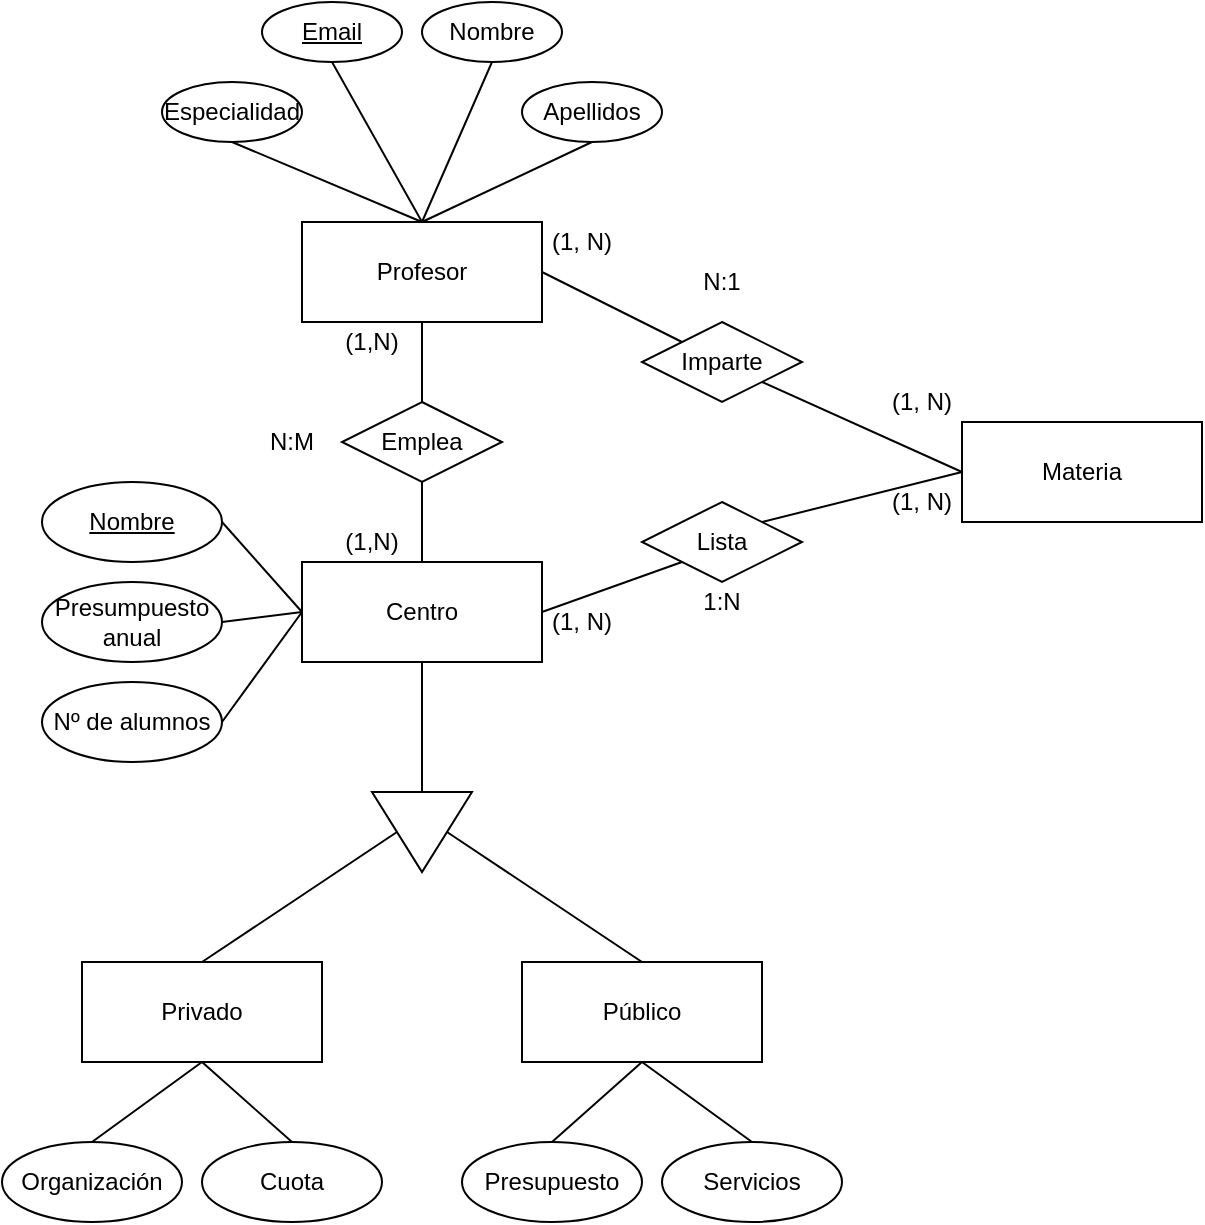 <mxfile version="14.5.1" type="device"><diagram id="5XHwGcnwa1qaDurB3uj6" name="Página-1"><mxGraphModel dx="1551" dy="2320" grid="1" gridSize="10" guides="1" tooltips="1" connect="1" arrows="1" fold="1" page="1" pageScale="1" pageWidth="827" pageHeight="1169" math="0" shadow="0"><root><mxCell id="0"/><mxCell id="1" parent="0"/><mxCell id="vbvOiNhWkIyAmy64kVrp-1" value="Centro" style="rounded=0;whiteSpace=wrap;html=1;" parent="1" vertex="1"><mxGeometry x="270" y="-520" width="120" height="50" as="geometry"/></mxCell><mxCell id="vbvOiNhWkIyAmy64kVrp-2" value="Profesor" style="rounded=0;whiteSpace=wrap;html=1;" parent="1" vertex="1"><mxGeometry x="270" y="-690" width="120" height="50" as="geometry"/></mxCell><mxCell id="vbvOiNhWkIyAmy64kVrp-3" value="Privado" style="rounded=0;whiteSpace=wrap;html=1;" parent="1" vertex="1"><mxGeometry x="160" y="-320" width="120" height="50" as="geometry"/></mxCell><mxCell id="vbvOiNhWkIyAmy64kVrp-4" value="Público" style="rounded=0;whiteSpace=wrap;html=1;" parent="1" vertex="1"><mxGeometry x="380" y="-320" width="120" height="50" as="geometry"/></mxCell><mxCell id="vbvOiNhWkIyAmy64kVrp-5" value="" style="triangle;whiteSpace=wrap;html=1;rotation=90;" parent="1" vertex="1"><mxGeometry x="310" y="-410" width="40" height="50" as="geometry"/></mxCell><mxCell id="vbvOiNhWkIyAmy64kVrp-6" value="" style="endArrow=none;html=1;entryX=0.5;entryY=1;entryDx=0;entryDy=0;exitX=0;exitY=0.5;exitDx=0;exitDy=0;" parent="1" source="vbvOiNhWkIyAmy64kVrp-5" target="vbvOiNhWkIyAmy64kVrp-1" edge="1"><mxGeometry width="50" height="50" relative="1" as="geometry"><mxPoint x="240" y="-410" as="sourcePoint"/><mxPoint x="290" y="-460" as="targetPoint"/></mxGeometry></mxCell><mxCell id="vbvOiNhWkIyAmy64kVrp-7" value="" style="endArrow=none;html=1;entryX=0.5;entryY=1;entryDx=0;entryDy=0;exitX=0.5;exitY=0;exitDx=0;exitDy=0;" parent="1" source="vbvOiNhWkIyAmy64kVrp-3" target="vbvOiNhWkIyAmy64kVrp-5" edge="1"><mxGeometry width="50" height="50" relative="1" as="geometry"><mxPoint x="340" y="-425" as="sourcePoint"/><mxPoint x="340" y="-460" as="targetPoint"/></mxGeometry></mxCell><mxCell id="vbvOiNhWkIyAmy64kVrp-8" value="" style="endArrow=none;html=1;entryX=0.5;entryY=0;entryDx=0;entryDy=0;exitX=0.5;exitY=0;exitDx=0;exitDy=0;" parent="1" source="vbvOiNhWkIyAmy64kVrp-4" target="vbvOiNhWkIyAmy64kVrp-5" edge="1"><mxGeometry width="50" height="50" relative="1" as="geometry"><mxPoint x="230" y="-380" as="sourcePoint"/><mxPoint x="327.5" y="-405" as="targetPoint"/></mxGeometry></mxCell><mxCell id="vbvOiNhWkIyAmy64kVrp-9" value="Emplea" style="rhombus;whiteSpace=wrap;html=1;" parent="1" vertex="1"><mxGeometry x="290" y="-600" width="80" height="40" as="geometry"/></mxCell><mxCell id="vbvOiNhWkIyAmy64kVrp-10" value="Imparte" style="rhombus;whiteSpace=wrap;html=1;" parent="1" vertex="1"><mxGeometry x="440" y="-640" width="80" height="40" as="geometry"/></mxCell><mxCell id="vbvOiNhWkIyAmy64kVrp-11" value="Materia" style="rounded=0;whiteSpace=wrap;html=1;" parent="1" vertex="1"><mxGeometry x="600" y="-590" width="120" height="50" as="geometry"/></mxCell><mxCell id="vbvOiNhWkIyAmy64kVrp-12" value="Nombre" style="ellipse;whiteSpace=wrap;html=1;" parent="1" vertex="1"><mxGeometry x="330" y="-800" width="70" height="30" as="geometry"/></mxCell><mxCell id="vbvOiNhWkIyAmy64kVrp-13" value="Apellidos" style="ellipse;whiteSpace=wrap;html=1;" parent="1" vertex="1"><mxGeometry x="380" y="-760" width="70" height="30" as="geometry"/></mxCell><mxCell id="vbvOiNhWkIyAmy64kVrp-14" value="N:M" style="text;html=1;strokeColor=none;fillColor=none;align=center;verticalAlign=middle;whiteSpace=wrap;rounded=0;" parent="1" vertex="1"><mxGeometry x="245" y="-590" width="40" height="20" as="geometry"/></mxCell><mxCell id="vbvOiNhWkIyAmy64kVrp-15" value="&lt;u&gt;Email&lt;/u&gt;" style="ellipse;whiteSpace=wrap;html=1;" parent="1" vertex="1"><mxGeometry x="250" y="-800" width="70" height="30" as="geometry"/></mxCell><mxCell id="vbvOiNhWkIyAmy64kVrp-16" value="Especialidad" style="ellipse;whiteSpace=wrap;html=1;" parent="1" vertex="1"><mxGeometry x="200" y="-760" width="70" height="30" as="geometry"/></mxCell><mxCell id="vbvOiNhWkIyAmy64kVrp-17" value="&lt;u&gt;Nombre&lt;/u&gt;" style="ellipse;whiteSpace=wrap;html=1;" parent="1" vertex="1"><mxGeometry x="140" y="-560" width="90" height="40" as="geometry"/></mxCell><mxCell id="vbvOiNhWkIyAmy64kVrp-18" value="Lista" style="rhombus;whiteSpace=wrap;html=1;" parent="1" vertex="1"><mxGeometry x="440" y="-550" width="80" height="40" as="geometry"/></mxCell><mxCell id="vbvOiNhWkIyAmy64kVrp-19" value="Presumpuesto anual" style="ellipse;whiteSpace=wrap;html=1;" parent="1" vertex="1"><mxGeometry x="140" y="-510" width="90" height="40" as="geometry"/></mxCell><mxCell id="vbvOiNhWkIyAmy64kVrp-20" value="Nº de alumnos" style="ellipse;whiteSpace=wrap;html=1;" parent="1" vertex="1"><mxGeometry x="140" y="-460" width="90" height="40" as="geometry"/></mxCell><mxCell id="vbvOiNhWkIyAmy64kVrp-21" value="Presupuesto" style="ellipse;whiteSpace=wrap;html=1;" parent="1" vertex="1"><mxGeometry x="350" y="-230" width="90" height="40" as="geometry"/></mxCell><mxCell id="vbvOiNhWkIyAmy64kVrp-22" value="Servicios" style="ellipse;whiteSpace=wrap;html=1;" parent="1" vertex="1"><mxGeometry x="450" y="-230" width="90" height="40" as="geometry"/></mxCell><mxCell id="vbvOiNhWkIyAmy64kVrp-23" value="Organización" style="ellipse;whiteSpace=wrap;html=1;" parent="1" vertex="1"><mxGeometry x="120" y="-230" width="90" height="40" as="geometry"/></mxCell><mxCell id="vbvOiNhWkIyAmy64kVrp-24" value="Cuota" style="ellipse;whiteSpace=wrap;html=1;" parent="1" vertex="1"><mxGeometry x="220" y="-230" width="90" height="40" as="geometry"/></mxCell><mxCell id="vbvOiNhWkIyAmy64kVrp-25" value="" style="endArrow=none;html=1;entryX=0.5;entryY=1;entryDx=0;entryDy=0;exitX=0.5;exitY=0;exitDx=0;exitDy=0;" parent="1" source="vbvOiNhWkIyAmy64kVrp-2" target="vbvOiNhWkIyAmy64kVrp-16" edge="1"><mxGeometry width="50" height="50" relative="1" as="geometry"><mxPoint x="200" y="-670" as="sourcePoint"/><mxPoint x="250" y="-720" as="targetPoint"/></mxGeometry></mxCell><mxCell id="vbvOiNhWkIyAmy64kVrp-26" value="" style="endArrow=none;html=1;entryX=0.5;entryY=1;entryDx=0;entryDy=0;exitX=0.5;exitY=0;exitDx=0;exitDy=0;" parent="1" source="vbvOiNhWkIyAmy64kVrp-2" target="vbvOiNhWkIyAmy64kVrp-15" edge="1"><mxGeometry width="50" height="50" relative="1" as="geometry"><mxPoint x="340" y="-680" as="sourcePoint"/><mxPoint x="245" y="-720" as="targetPoint"/></mxGeometry></mxCell><mxCell id="vbvOiNhWkIyAmy64kVrp-27" value="" style="endArrow=none;html=1;entryX=0.5;entryY=0;entryDx=0;entryDy=0;exitX=0.5;exitY=1;exitDx=0;exitDy=0;" parent="1" source="vbvOiNhWkIyAmy64kVrp-12" target="vbvOiNhWkIyAmy64kVrp-2" edge="1"><mxGeometry width="50" height="50" relative="1" as="geometry"><mxPoint x="350" y="-670" as="sourcePoint"/><mxPoint x="255" y="-710" as="targetPoint"/></mxGeometry></mxCell><mxCell id="vbvOiNhWkIyAmy64kVrp-28" value="" style="endArrow=none;html=1;entryX=0.5;entryY=0;entryDx=0;entryDy=0;exitX=0.5;exitY=1;exitDx=0;exitDy=0;" parent="1" source="vbvOiNhWkIyAmy64kVrp-13" target="vbvOiNhWkIyAmy64kVrp-2" edge="1"><mxGeometry width="50" height="50" relative="1" as="geometry"><mxPoint x="360" y="-660" as="sourcePoint"/><mxPoint x="265" y="-700" as="targetPoint"/></mxGeometry></mxCell><mxCell id="vbvOiNhWkIyAmy64kVrp-29" value="" style="endArrow=none;html=1;entryX=0.5;entryY=0;entryDx=0;entryDy=0;exitX=0.5;exitY=1;exitDx=0;exitDy=0;" parent="1" source="vbvOiNhWkIyAmy64kVrp-2" target="vbvOiNhWkIyAmy64kVrp-9" edge="1"><mxGeometry width="50" height="50" relative="1" as="geometry"><mxPoint x="370" y="-650" as="sourcePoint"/><mxPoint x="275" y="-690" as="targetPoint"/></mxGeometry></mxCell><mxCell id="vbvOiNhWkIyAmy64kVrp-30" value="" style="endArrow=none;html=1;entryX=0.5;entryY=1;entryDx=0;entryDy=0;exitX=0.5;exitY=0;exitDx=0;exitDy=0;" parent="1" source="vbvOiNhWkIyAmy64kVrp-1" target="vbvOiNhWkIyAmy64kVrp-9" edge="1"><mxGeometry width="50" height="50" relative="1" as="geometry"><mxPoint x="340" y="-630" as="sourcePoint"/><mxPoint x="340" y="-590" as="targetPoint"/></mxGeometry></mxCell><mxCell id="vbvOiNhWkIyAmy64kVrp-31" value="" style="endArrow=none;html=1;entryX=0;entryY=0.5;entryDx=0;entryDy=0;exitX=1;exitY=0.5;exitDx=0;exitDy=0;" parent="1" source="vbvOiNhWkIyAmy64kVrp-20" target="vbvOiNhWkIyAmy64kVrp-1" edge="1"><mxGeometry width="50" height="50" relative="1" as="geometry"><mxPoint x="340" y="-510" as="sourcePoint"/><mxPoint x="340" y="-550" as="targetPoint"/></mxGeometry></mxCell><mxCell id="vbvOiNhWkIyAmy64kVrp-32" value="" style="endArrow=none;html=1;entryX=1;entryY=0.5;entryDx=0;entryDy=0;exitX=0;exitY=0.5;exitDx=0;exitDy=0;" parent="1" source="vbvOiNhWkIyAmy64kVrp-1" target="vbvOiNhWkIyAmy64kVrp-19" edge="1"><mxGeometry width="50" height="50" relative="1" as="geometry"><mxPoint x="350" y="-500" as="sourcePoint"/><mxPoint x="350" y="-540" as="targetPoint"/></mxGeometry></mxCell><mxCell id="vbvOiNhWkIyAmy64kVrp-33" value="" style="endArrow=none;html=1;entryX=1;entryY=0.5;entryDx=0;entryDy=0;exitX=0;exitY=0.5;exitDx=0;exitDy=0;" parent="1" source="vbvOiNhWkIyAmy64kVrp-1" target="vbvOiNhWkIyAmy64kVrp-17" edge="1"><mxGeometry width="50" height="50" relative="1" as="geometry"><mxPoint x="280" y="-485" as="sourcePoint"/><mxPoint x="240" y="-480" as="targetPoint"/></mxGeometry></mxCell><mxCell id="vbvOiNhWkIyAmy64kVrp-34" value="" style="endArrow=none;html=1;entryX=0.5;entryY=1;entryDx=0;entryDy=0;exitX=0.5;exitY=0;exitDx=0;exitDy=0;" parent="1" source="vbvOiNhWkIyAmy64kVrp-23" target="vbvOiNhWkIyAmy64kVrp-3" edge="1"><mxGeometry width="50" height="50" relative="1" as="geometry"><mxPoint x="280" y="-415" as="sourcePoint"/><mxPoint x="240" y="-460" as="targetPoint"/></mxGeometry></mxCell><mxCell id="vbvOiNhWkIyAmy64kVrp-35" value="" style="endArrow=none;html=1;entryX=0.5;entryY=1;entryDx=0;entryDy=0;exitX=0.5;exitY=0;exitDx=0;exitDy=0;" parent="1" source="vbvOiNhWkIyAmy64kVrp-24" target="vbvOiNhWkIyAmy64kVrp-3" edge="1"><mxGeometry width="50" height="50" relative="1" as="geometry"><mxPoint x="175" y="-220" as="sourcePoint"/><mxPoint x="230" y="-260" as="targetPoint"/></mxGeometry></mxCell><mxCell id="vbvOiNhWkIyAmy64kVrp-36" value="" style="endArrow=none;html=1;entryX=0.5;entryY=1;entryDx=0;entryDy=0;exitX=0.5;exitY=0;exitDx=0;exitDy=0;" parent="1" source="vbvOiNhWkIyAmy64kVrp-21" target="vbvOiNhWkIyAmy64kVrp-4" edge="1"><mxGeometry width="50" height="50" relative="1" as="geometry"><mxPoint x="275" y="-220" as="sourcePoint"/><mxPoint x="230" y="-260" as="targetPoint"/></mxGeometry></mxCell><mxCell id="vbvOiNhWkIyAmy64kVrp-37" value="" style="endArrow=none;html=1;entryX=0.5;entryY=1;entryDx=0;entryDy=0;exitX=0.5;exitY=0;exitDx=0;exitDy=0;" parent="1" source="vbvOiNhWkIyAmy64kVrp-22" target="vbvOiNhWkIyAmy64kVrp-4" edge="1"><mxGeometry width="50" height="50" relative="1" as="geometry"><mxPoint x="405" y="-220" as="sourcePoint"/><mxPoint x="450" y="-260" as="targetPoint"/></mxGeometry></mxCell><mxCell id="vbvOiNhWkIyAmy64kVrp-38" value="" style="endArrow=none;html=1;entryX=1;entryY=0.5;entryDx=0;entryDy=0;exitX=0;exitY=1;exitDx=0;exitDy=0;" parent="1" source="vbvOiNhWkIyAmy64kVrp-18" target="vbvOiNhWkIyAmy64kVrp-1" edge="1"><mxGeometry width="50" height="50" relative="1" as="geometry"><mxPoint x="505" y="-290" as="sourcePoint"/><mxPoint x="450" y="-330" as="targetPoint"/></mxGeometry></mxCell><mxCell id="vbvOiNhWkIyAmy64kVrp-39" value="" style="endArrow=none;html=1;entryX=1;entryY=0.5;entryDx=0;entryDy=0;exitX=0;exitY=0;exitDx=0;exitDy=0;" parent="1" source="vbvOiNhWkIyAmy64kVrp-10" target="vbvOiNhWkIyAmy64kVrp-2" edge="1"><mxGeometry width="50" height="50" relative="1" as="geometry"><mxPoint x="450" y="-530" as="sourcePoint"/><mxPoint x="400" y="-485" as="targetPoint"/></mxGeometry></mxCell><mxCell id="vbvOiNhWkIyAmy64kVrp-40" value="" style="endArrow=none;html=1;entryX=0;entryY=0.5;entryDx=0;entryDy=0;exitX=1;exitY=1;exitDx=0;exitDy=0;" parent="1" source="vbvOiNhWkIyAmy64kVrp-10" target="vbvOiNhWkIyAmy64kVrp-11" edge="1"><mxGeometry width="50" height="50" relative="1" as="geometry"><mxPoint x="450" y="-610" as="sourcePoint"/><mxPoint x="400" y="-655" as="targetPoint"/></mxGeometry></mxCell><mxCell id="vbvOiNhWkIyAmy64kVrp-41" value="" style="endArrow=none;html=1;exitX=1;exitY=0;exitDx=0;exitDy=0;entryX=0;entryY=0.5;entryDx=0;entryDy=0;" parent="1" source="vbvOiNhWkIyAmy64kVrp-18" target="vbvOiNhWkIyAmy64kVrp-11" edge="1"><mxGeometry width="50" height="50" relative="1" as="geometry"><mxPoint x="460" y="-600" as="sourcePoint"/><mxPoint x="602" y="-480" as="targetPoint"/></mxGeometry></mxCell><mxCell id="vbvOiNhWkIyAmy64kVrp-42" value="(1,N)" style="text;html=1;strokeColor=none;fillColor=none;align=center;verticalAlign=middle;whiteSpace=wrap;rounded=0;" parent="1" vertex="1"><mxGeometry x="285" y="-540" width="40" height="20" as="geometry"/></mxCell><mxCell id="vbvOiNhWkIyAmy64kVrp-43" value="(1,N)" style="text;html=1;strokeColor=none;fillColor=none;align=center;verticalAlign=middle;whiteSpace=wrap;rounded=0;" parent="1" vertex="1"><mxGeometry x="285" y="-640" width="40" height="20" as="geometry"/></mxCell><mxCell id="vbvOiNhWkIyAmy64kVrp-44" value="N:1" style="text;html=1;strokeColor=none;fillColor=none;align=center;verticalAlign=middle;whiteSpace=wrap;rounded=0;" parent="1" vertex="1"><mxGeometry x="460" y="-670" width="40" height="20" as="geometry"/></mxCell><mxCell id="vbvOiNhWkIyAmy64kVrp-45" value="1:N" style="text;html=1;strokeColor=none;fillColor=none;align=center;verticalAlign=middle;whiteSpace=wrap;rounded=0;" parent="1" vertex="1"><mxGeometry x="460" y="-510" width="40" height="20" as="geometry"/></mxCell><mxCell id="vbvOiNhWkIyAmy64kVrp-46" value="(1, N)" style="text;html=1;strokeColor=none;fillColor=none;align=center;verticalAlign=middle;whiteSpace=wrap;rounded=0;" parent="1" vertex="1"><mxGeometry x="390" y="-500" width="40" height="20" as="geometry"/></mxCell><mxCell id="vbvOiNhWkIyAmy64kVrp-47" value="(1, N)" style="text;html=1;strokeColor=none;fillColor=none;align=center;verticalAlign=middle;whiteSpace=wrap;rounded=0;" parent="1" vertex="1"><mxGeometry x="560" y="-560" width="40" height="20" as="geometry"/></mxCell><mxCell id="vbvOiNhWkIyAmy64kVrp-48" value="(1, N)" style="text;html=1;strokeColor=none;fillColor=none;align=center;verticalAlign=middle;whiteSpace=wrap;rounded=0;" parent="1" vertex="1"><mxGeometry x="390" y="-690" width="40" height="20" as="geometry"/></mxCell><mxCell id="vbvOiNhWkIyAmy64kVrp-49" value="(1, N)" style="text;html=1;strokeColor=none;fillColor=none;align=center;verticalAlign=middle;whiteSpace=wrap;rounded=0;" parent="1" vertex="1"><mxGeometry x="560" y="-610" width="40" height="20" as="geometry"/></mxCell></root></mxGraphModel></diagram></mxfile>